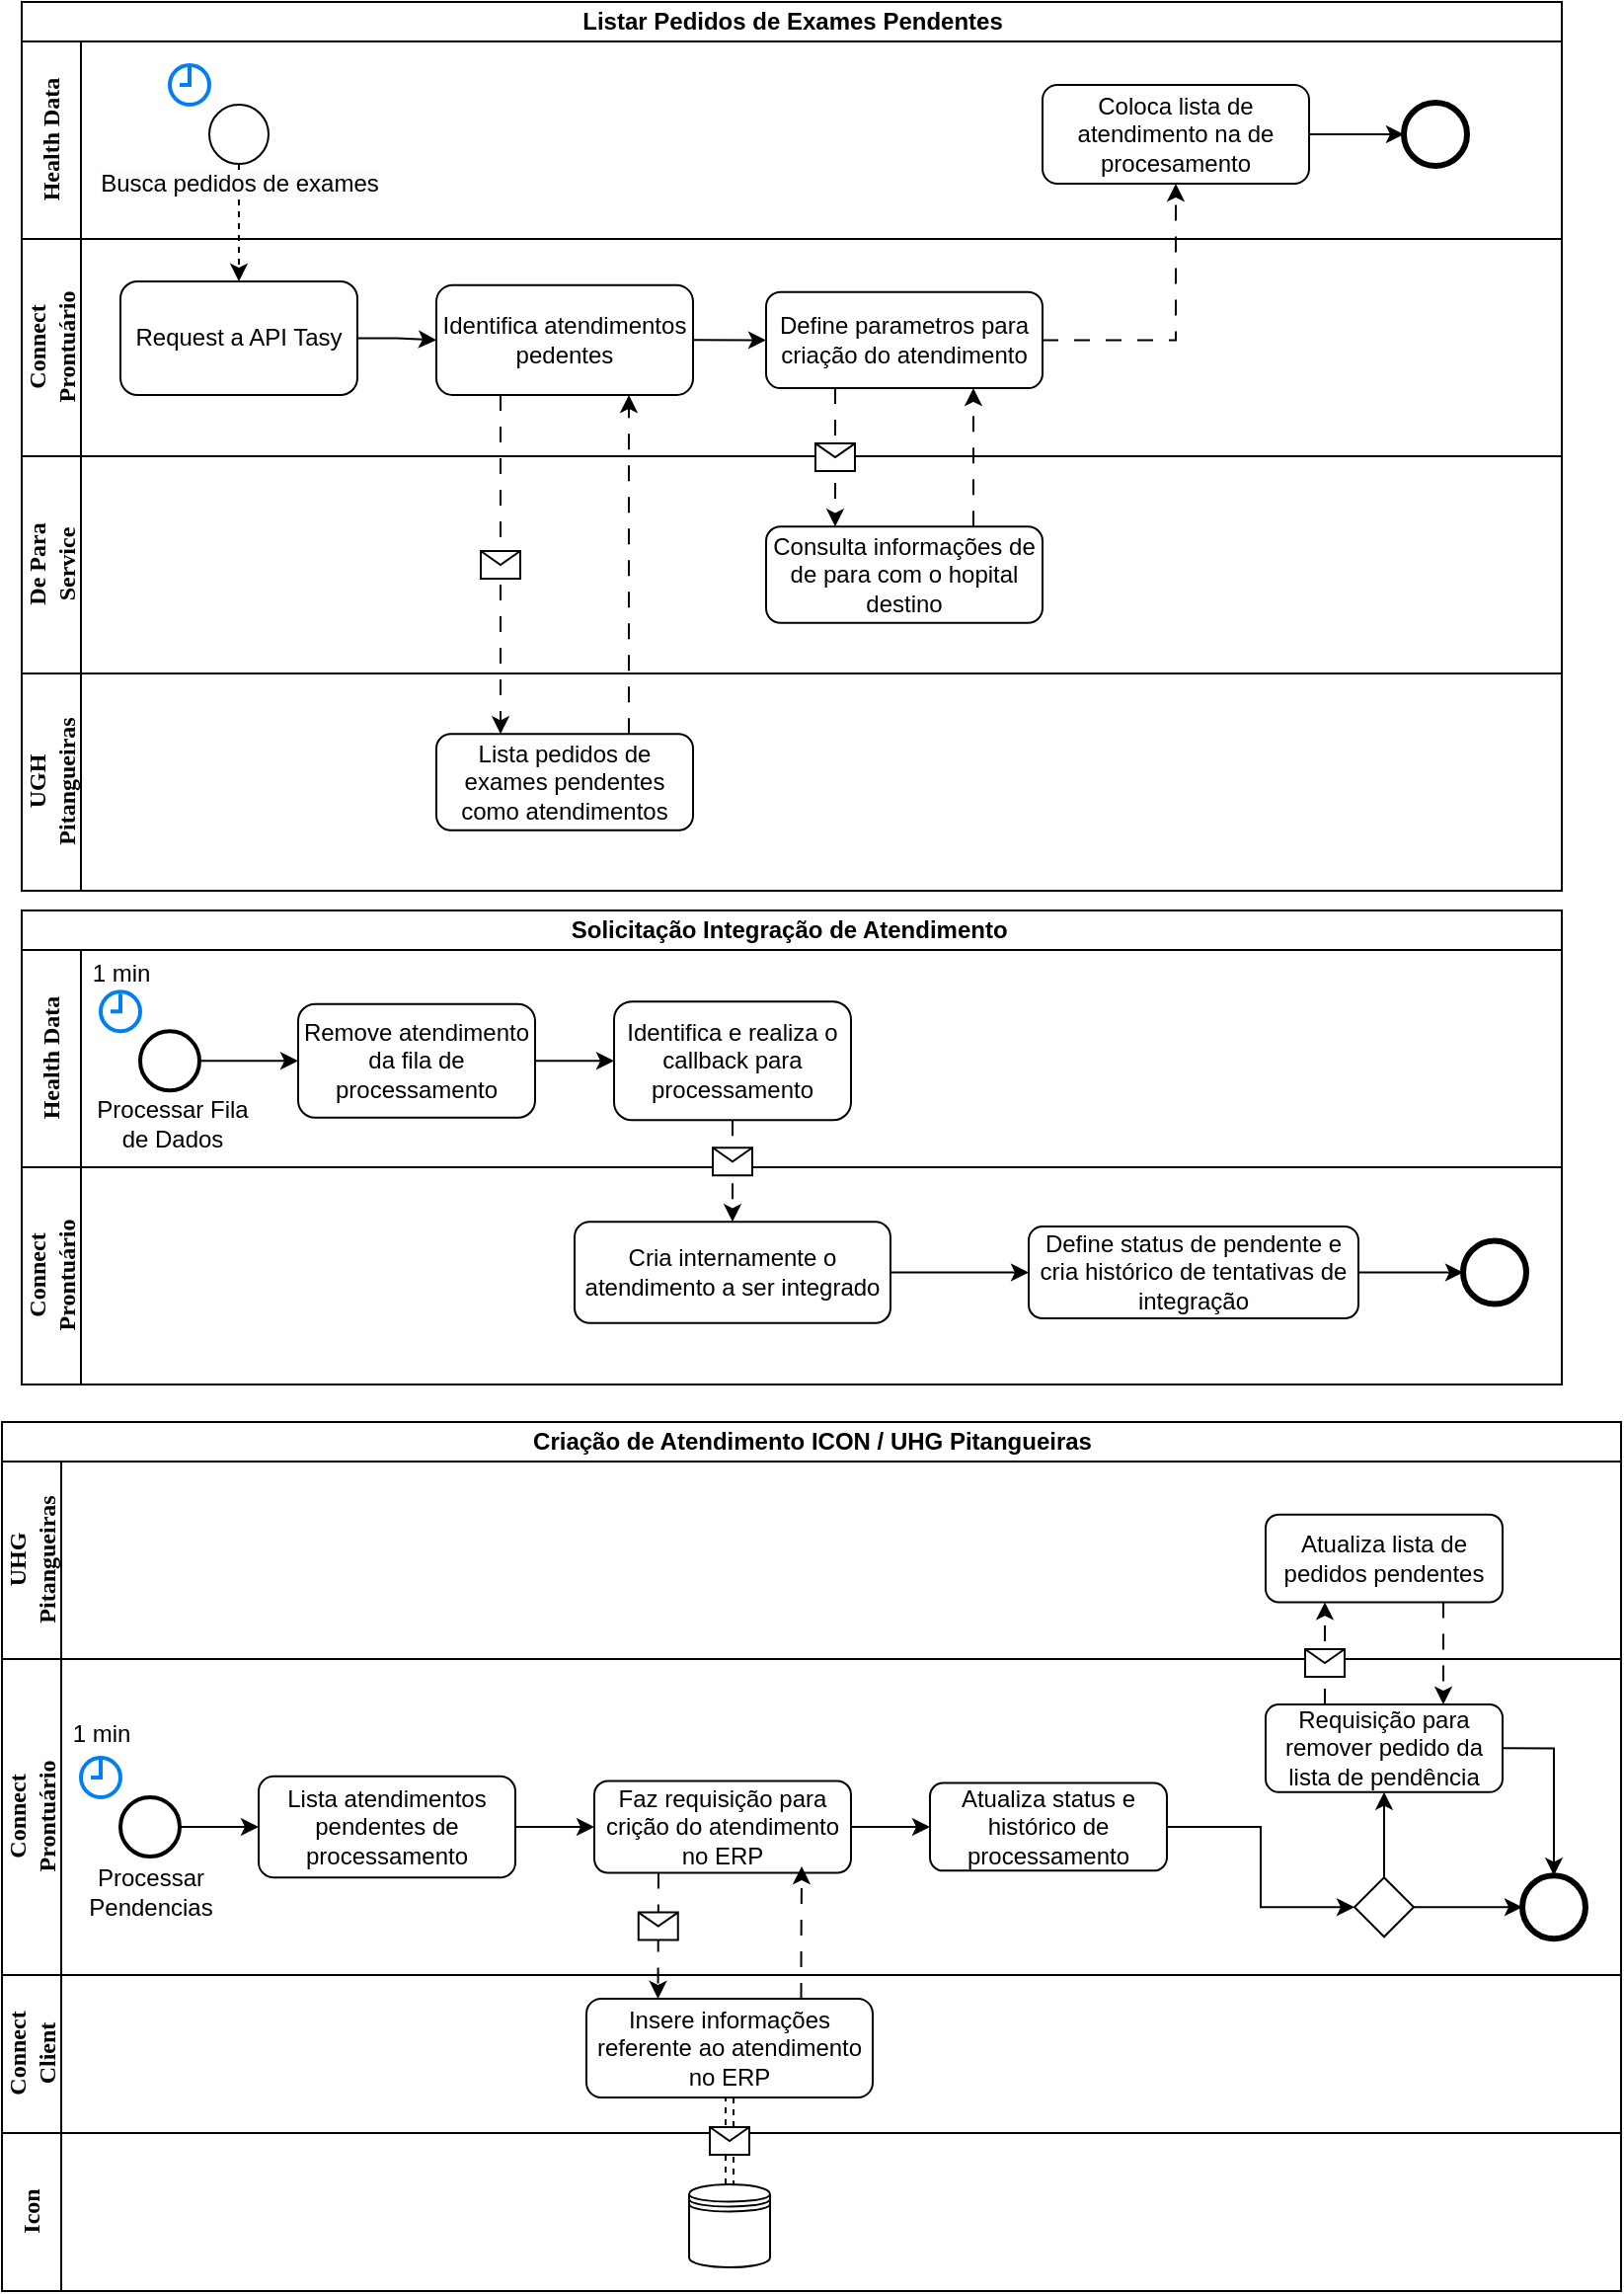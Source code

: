 <mxfile version="24.4.6" type="device">
  <diagram name="Página-1" id="BX6d76dYZdw0wdfqJl9J">
    <mxGraphModel dx="2261" dy="746" grid="1" gridSize="10" guides="1" tooltips="1" connect="1" arrows="1" fold="1" page="1" pageScale="1" pageWidth="827" pageHeight="1169" math="0" shadow="0">
      <root>
        <mxCell id="0" />
        <mxCell id="1" parent="0" />
        <mxCell id="quNOm9dfwq83-V2h1Am7-1" value="Listar Pedidos de Exames Pendentes" style="swimlane;childLayout=stackLayout;resizeParent=1;resizeParentMax=0;horizontal=1;startSize=20;horizontalStack=0;html=1;" vertex="1" parent="1">
          <mxGeometry x="-810" y="10" width="780" height="450" as="geometry" />
        </mxCell>
        <mxCell id="quNOm9dfwq83-V2h1Am7-2" value="Health Data" style="swimlane;startSize=30;horizontal=0;glass=0;rounded=0;html=1;spacingTop=0;spacing=2;fontFamily=Verdana;" vertex="1" parent="quNOm9dfwq83-V2h1Am7-1">
          <mxGeometry y="20" width="780" height="100" as="geometry">
            <mxRectangle y="20" width="760" height="30" as="alternateBounds" />
          </mxGeometry>
        </mxCell>
        <mxCell id="quNOm9dfwq83-V2h1Am7-5" value="" style="html=1;verticalLabelPosition=bottom;align=center;labelBackgroundColor=#ffffff;verticalAlign=top;strokeWidth=2;strokeColor=#0080F0;shadow=0;dashed=0;shape=mxgraph.ios7.icons.clock;" vertex="1" parent="quNOm9dfwq83-V2h1Am7-2">
          <mxGeometry x="75" y="12" width="20" height="20" as="geometry" />
        </mxCell>
        <mxCell id="quNOm9dfwq83-V2h1Am7-6" value="" style="strokeWidth=1;html=1;shape=mxgraph.flowchart.start_2;whiteSpace=wrap;" vertex="1" parent="quNOm9dfwq83-V2h1Am7-2">
          <mxGeometry x="95" y="32" width="30" height="30" as="geometry" />
        </mxCell>
        <mxCell id="quNOm9dfwq83-V2h1Am7-14" value="Coloca lista de atendimento na de procesamento" style="rounded=1;whiteSpace=wrap;html=1;" vertex="1" parent="quNOm9dfwq83-V2h1Am7-2">
          <mxGeometry x="517" y="22" width="135" height="50" as="geometry" />
        </mxCell>
        <mxCell id="quNOm9dfwq83-V2h1Am7-72" value="" style="points=[[0.145,0.145,0],[0.5,0,0],[0.855,0.145,0],[1,0.5,0],[0.855,0.855,0],[0.5,1,0],[0.145,0.855,0],[0,0.5,0]];shape=mxgraph.bpmn.event;html=1;verticalLabelPosition=bottom;labelBackgroundColor=#ffffff;verticalAlign=top;align=center;perimeter=ellipsePerimeter;outlineConnect=0;aspect=fixed;outline=end;symbol=terminate2;strokeWidth=1;" vertex="1" parent="quNOm9dfwq83-V2h1Am7-2">
          <mxGeometry x="700" y="31" width="32" height="32" as="geometry" />
        </mxCell>
        <mxCell id="quNOm9dfwq83-V2h1Am7-74" style="edgeStyle=orthogonalEdgeStyle;rounded=0;orthogonalLoop=1;jettySize=auto;html=1;exitX=1;exitY=0.5;exitDx=0;exitDy=0;entryX=0;entryY=0.5;entryDx=0;entryDy=0;entryPerimeter=0;" edge="1" parent="quNOm9dfwq83-V2h1Am7-2" source="quNOm9dfwq83-V2h1Am7-14" target="quNOm9dfwq83-V2h1Am7-72">
          <mxGeometry relative="1" as="geometry" />
        </mxCell>
        <mxCell id="quNOm9dfwq83-V2h1Am7-3" value="Connect&lt;br&gt;Prontuário" style="swimlane;startSize=30;horizontal=0;html=1;spacingTop=0;spacing=2;fontFamily=Verdana;" vertex="1" parent="quNOm9dfwq83-V2h1Am7-1">
          <mxGeometry y="120" width="780" height="110" as="geometry">
            <mxRectangle y="140" width="760" height="30" as="alternateBounds" />
          </mxGeometry>
        </mxCell>
        <mxCell id="quNOm9dfwq83-V2h1Am7-37" style="edgeStyle=orthogonalEdgeStyle;rounded=0;orthogonalLoop=1;jettySize=auto;html=1;exitX=1;exitY=0.5;exitDx=0;exitDy=0;entryX=0;entryY=0.5;entryDx=0;entryDy=0;" edge="1" parent="quNOm9dfwq83-V2h1Am7-3" source="quNOm9dfwq83-V2h1Am7-10" target="quNOm9dfwq83-V2h1Am7-12">
          <mxGeometry relative="1" as="geometry" />
        </mxCell>
        <mxCell id="quNOm9dfwq83-V2h1Am7-10" value="Request a API Tasy" style="rounded=1;whiteSpace=wrap;html=1;" vertex="1" parent="quNOm9dfwq83-V2h1Am7-3">
          <mxGeometry x="50" y="21.5" width="120" height="57.5" as="geometry" />
        </mxCell>
        <mxCell id="quNOm9dfwq83-V2h1Am7-12" value="Identifica atendimentos pedentes" style="rounded=1;whiteSpace=wrap;html=1;" vertex="1" parent="quNOm9dfwq83-V2h1Am7-3">
          <mxGeometry x="210" y="23.37" width="130" height="55.63" as="geometry" />
        </mxCell>
        <mxCell id="quNOm9dfwq83-V2h1Am7-28" value="Define parametros para criação do atendimento" style="rounded=1;whiteSpace=wrap;html=1;" vertex="1" parent="quNOm9dfwq83-V2h1Am7-3">
          <mxGeometry x="377" y="26.82" width="140" height="48.74" as="geometry" />
        </mxCell>
        <mxCell id="quNOm9dfwq83-V2h1Am7-27" value="" style="endArrow=classic;html=1;rounded=0;exitX=1;exitY=0.5;exitDx=0;exitDy=0;entryX=0;entryY=0.5;entryDx=0;entryDy=0;" edge="1" parent="quNOm9dfwq83-V2h1Am7-3" source="quNOm9dfwq83-V2h1Am7-12" target="quNOm9dfwq83-V2h1Am7-28">
          <mxGeometry width="50" height="50" relative="1" as="geometry">
            <mxPoint x="520" y="200" as="sourcePoint" />
            <mxPoint x="400" y="61" as="targetPoint" />
          </mxGeometry>
        </mxCell>
        <mxCell id="quNOm9dfwq83-V2h1Am7-7" value="De Para&lt;div&gt;Service&lt;/div&gt;" style="swimlane;startSize=30;horizontal=0;html=1;spacingTop=0;spacing=2;fontFamily=Verdana;" vertex="1" parent="quNOm9dfwq83-V2h1Am7-1">
          <mxGeometry y="230" width="780" height="110" as="geometry" />
        </mxCell>
        <mxCell id="quNOm9dfwq83-V2h1Am7-34" value="Consulta informações de de para com o hopital destino" style="rounded=1;whiteSpace=wrap;html=1;" vertex="1" parent="quNOm9dfwq83-V2h1Am7-7">
          <mxGeometry x="377" y="35.63" width="140" height="48.74" as="geometry" />
        </mxCell>
        <mxCell id="quNOm9dfwq83-V2h1Am7-29" value="" style="endArrow=classic;html=1;rounded=0;exitX=0.5;exitY=1;exitDx=0;exitDy=0;exitPerimeter=0;entryX=0.5;entryY=0;entryDx=0;entryDy=0;dashed=1;" edge="1" parent="quNOm9dfwq83-V2h1Am7-1" source="quNOm9dfwq83-V2h1Am7-6" target="quNOm9dfwq83-V2h1Am7-10">
          <mxGeometry relative="1" as="geometry">
            <mxPoint x="500" y="310" as="sourcePoint" />
            <mxPoint x="600" y="310" as="targetPoint" />
          </mxGeometry>
        </mxCell>
        <mxCell id="quNOm9dfwq83-V2h1Am7-30" value="&lt;span style=&quot;font-size: 12px; background-color: rgb(251, 251, 251);&quot;&gt;Busca pedidos de exames&lt;/span&gt;" style="edgeLabel;resizable=0;html=1;;align=center;verticalAlign=middle;" connectable="0" vertex="1" parent="quNOm9dfwq83-V2h1Am7-29">
          <mxGeometry relative="1" as="geometry">
            <mxPoint y="-20" as="offset" />
          </mxGeometry>
        </mxCell>
        <mxCell id="quNOm9dfwq83-V2h1Am7-136" value="UGH&lt;br&gt;Pitangueiras" style="swimlane;startSize=30;horizontal=0;html=1;spacingTop=0;spacing=2;fontFamily=Verdana;" vertex="1" parent="quNOm9dfwq83-V2h1Am7-1">
          <mxGeometry y="340" width="780" height="110" as="geometry" />
        </mxCell>
        <mxCell id="quNOm9dfwq83-V2h1Am7-137" value="Lista pedidos de exames pendentes como atendimentos" style="rounded=1;whiteSpace=wrap;html=1;" vertex="1" parent="quNOm9dfwq83-V2h1Am7-136">
          <mxGeometry x="210" y="30.63" width="130" height="48.74" as="geometry" />
        </mxCell>
        <mxCell id="quNOm9dfwq83-V2h1Am7-38" value="" style="endArrow=classic;html=1;rounded=0;exitX=0.25;exitY=1;exitDx=0;exitDy=0;entryX=0.25;entryY=0;entryDx=0;entryDy=0;dashed=1;dashPattern=8 8;" edge="1" parent="quNOm9dfwq83-V2h1Am7-1" source="quNOm9dfwq83-V2h1Am7-28" target="quNOm9dfwq83-V2h1Am7-34">
          <mxGeometry relative="1" as="geometry">
            <mxPoint x="457" y="188" as="sourcePoint" />
            <mxPoint x="457" y="115" as="targetPoint" />
          </mxGeometry>
        </mxCell>
        <mxCell id="quNOm9dfwq83-V2h1Am7-39" value="" style="shape=message;html=1;outlineConnect=0;" vertex="1" parent="quNOm9dfwq83-V2h1Am7-38">
          <mxGeometry width="20" height="14" relative="1" as="geometry">
            <mxPoint x="-10" y="-7" as="offset" />
          </mxGeometry>
        </mxCell>
        <mxCell id="quNOm9dfwq83-V2h1Am7-40" value="" style="endArrow=classic;html=1;rounded=0;exitX=0.75;exitY=0;exitDx=0;exitDy=0;entryX=0.75;entryY=1;entryDx=0;entryDy=0;dashed=1;dashPattern=8 8;" edge="1" parent="quNOm9dfwq83-V2h1Am7-1" source="quNOm9dfwq83-V2h1Am7-34" target="quNOm9dfwq83-V2h1Am7-28">
          <mxGeometry width="50" height="50" relative="1" as="geometry">
            <mxPoint x="520" y="340" as="sourcePoint" />
            <mxPoint x="570" y="290" as="targetPoint" />
          </mxGeometry>
        </mxCell>
        <mxCell id="quNOm9dfwq83-V2h1Am7-43" style="edgeStyle=orthogonalEdgeStyle;rounded=0;orthogonalLoop=1;jettySize=auto;html=1;exitX=1;exitY=0.5;exitDx=0;exitDy=0;entryX=0.5;entryY=1;entryDx=0;entryDy=0;dashed=1;dashPattern=8 8;" edge="1" parent="quNOm9dfwq83-V2h1Am7-1" source="quNOm9dfwq83-V2h1Am7-28" target="quNOm9dfwq83-V2h1Am7-14">
          <mxGeometry relative="1" as="geometry" />
        </mxCell>
        <mxCell id="quNOm9dfwq83-V2h1Am7-138" value="" style="endArrow=classic;html=1;rounded=0;exitX=0.25;exitY=1;exitDx=0;exitDy=0;entryX=0.25;entryY=0;entryDx=0;entryDy=0;dashed=1;dashPattern=8 8;" edge="1" parent="quNOm9dfwq83-V2h1Am7-1" source="quNOm9dfwq83-V2h1Am7-12" target="quNOm9dfwq83-V2h1Am7-137">
          <mxGeometry relative="1" as="geometry">
            <mxPoint x="310" y="390" as="sourcePoint" />
            <mxPoint x="410" y="390" as="targetPoint" />
          </mxGeometry>
        </mxCell>
        <mxCell id="quNOm9dfwq83-V2h1Am7-139" value="" style="shape=message;html=1;outlineConnect=0;" vertex="1" parent="quNOm9dfwq83-V2h1Am7-138">
          <mxGeometry width="20" height="14" relative="1" as="geometry">
            <mxPoint x="-10" y="-7" as="offset" />
          </mxGeometry>
        </mxCell>
        <mxCell id="quNOm9dfwq83-V2h1Am7-140" style="edgeStyle=orthogonalEdgeStyle;rounded=0;orthogonalLoop=1;jettySize=auto;html=1;exitX=0.75;exitY=0;exitDx=0;exitDy=0;entryX=0.75;entryY=1;entryDx=0;entryDy=0;dashed=1;dashPattern=8 8;" edge="1" parent="quNOm9dfwq83-V2h1Am7-1" source="quNOm9dfwq83-V2h1Am7-137" target="quNOm9dfwq83-V2h1Am7-12">
          <mxGeometry relative="1" as="geometry" />
        </mxCell>
        <mxCell id="quNOm9dfwq83-V2h1Am7-44" value="Solicitação Integração de Atendimento&amp;nbsp;" style="swimlane;childLayout=stackLayout;resizeParent=1;resizeParentMax=0;horizontal=1;startSize=20;horizontalStack=0;html=1;" vertex="1" parent="1">
          <mxGeometry x="-810" y="470" width="780" height="240" as="geometry" />
        </mxCell>
        <mxCell id="quNOm9dfwq83-V2h1Am7-45" value="Health Data" style="swimlane;startSize=30;horizontal=0;glass=0;rounded=0;html=1;spacingTop=0;spacing=2;fontFamily=Verdana;" vertex="1" parent="quNOm9dfwq83-V2h1Am7-44">
          <mxGeometry y="20" width="780" height="110" as="geometry">
            <mxRectangle y="20" width="760" height="30" as="alternateBounds" />
          </mxGeometry>
        </mxCell>
        <mxCell id="quNOm9dfwq83-V2h1Am7-46" value="" style="html=1;verticalLabelPosition=bottom;align=center;labelBackgroundColor=#ffffff;verticalAlign=top;strokeWidth=2;strokeColor=#0080F0;shadow=0;dashed=0;shape=mxgraph.ios7.icons.clock;" vertex="1" parent="quNOm9dfwq83-V2h1Am7-45">
          <mxGeometry x="40" y="21.13" width="20" height="20" as="geometry" />
        </mxCell>
        <mxCell id="quNOm9dfwq83-V2h1Am7-67" style="edgeStyle=orthogonalEdgeStyle;rounded=0;orthogonalLoop=1;jettySize=auto;html=1;exitX=1;exitY=0.5;exitDx=0;exitDy=0;exitPerimeter=0;entryX=0;entryY=0.5;entryDx=0;entryDy=0;" edge="1" parent="quNOm9dfwq83-V2h1Am7-45" source="quNOm9dfwq83-V2h1Am7-47" target="quNOm9dfwq83-V2h1Am7-51">
          <mxGeometry relative="1" as="geometry" />
        </mxCell>
        <mxCell id="quNOm9dfwq83-V2h1Am7-47" value="" style="strokeWidth=2;html=1;shape=mxgraph.flowchart.start_2;whiteSpace=wrap;" vertex="1" parent="quNOm9dfwq83-V2h1Am7-45">
          <mxGeometry x="60" y="41.13" width="30" height="30" as="geometry" />
        </mxCell>
        <mxCell id="quNOm9dfwq83-V2h1Am7-63" value="1 min" style="text;html=1;align=center;verticalAlign=middle;resizable=0;points=[];autosize=1;strokeColor=none;fillColor=none;" vertex="1" parent="quNOm9dfwq83-V2h1Am7-45">
          <mxGeometry x="25" y="-2.62" width="50" height="30" as="geometry" />
        </mxCell>
        <mxCell id="quNOm9dfwq83-V2h1Am7-95" style="edgeStyle=orthogonalEdgeStyle;rounded=0;orthogonalLoop=1;jettySize=auto;html=1;exitX=1;exitY=0.5;exitDx=0;exitDy=0;entryX=0;entryY=0.5;entryDx=0;entryDy=0;" edge="1" parent="quNOm9dfwq83-V2h1Am7-45" source="quNOm9dfwq83-V2h1Am7-51" target="quNOm9dfwq83-V2h1Am7-94">
          <mxGeometry relative="1" as="geometry" />
        </mxCell>
        <mxCell id="quNOm9dfwq83-V2h1Am7-51" value="Remove atendimento da fila de processamento" style="rounded=1;whiteSpace=wrap;html=1;" vertex="1" parent="quNOm9dfwq83-V2h1Am7-45">
          <mxGeometry x="140" y="27.38" width="120" height="57.5" as="geometry" />
        </mxCell>
        <mxCell id="quNOm9dfwq83-V2h1Am7-68" value="Processar Fila &lt;br&gt;de Dados" style="text;align=center;verticalAlign=middle;resizable=0;points=[];autosize=1;strokeColor=none;fillColor=none;html=1;" vertex="1" parent="quNOm9dfwq83-V2h1Am7-45">
          <mxGeometry x="26" y="68" width="100" height="40" as="geometry" />
        </mxCell>
        <mxCell id="quNOm9dfwq83-V2h1Am7-94" value="Identifica e realiza o callback para processamento" style="rounded=1;whiteSpace=wrap;html=1;" vertex="1" parent="quNOm9dfwq83-V2h1Am7-45">
          <mxGeometry x="300" y="26.13" width="120" height="60" as="geometry" />
        </mxCell>
        <mxCell id="quNOm9dfwq83-V2h1Am7-49" value="Connect&lt;br&gt;Prontuário" style="swimlane;startSize=30;horizontal=0;html=1;spacingTop=0;spacing=2;fontFamily=Verdana;" vertex="1" parent="quNOm9dfwq83-V2h1Am7-44">
          <mxGeometry y="130" width="780" height="110" as="geometry">
            <mxRectangle y="140" width="760" height="30" as="alternateBounds" />
          </mxGeometry>
        </mxCell>
        <mxCell id="quNOm9dfwq83-V2h1Am7-53" value="Define status de pendente e cria histórico de tentativas de integração" style="rounded=1;whiteSpace=wrap;html=1;" vertex="1" parent="quNOm9dfwq83-V2h1Am7-49">
          <mxGeometry x="510" y="30" width="167" height="46.56" as="geometry" />
        </mxCell>
        <mxCell id="quNOm9dfwq83-V2h1Am7-52" value="Cria internamente o atendimento a ser integrado" style="rounded=1;whiteSpace=wrap;html=1;" vertex="1" parent="quNOm9dfwq83-V2h1Am7-49">
          <mxGeometry x="280" y="27.65" width="160" height="51.26" as="geometry" />
        </mxCell>
        <mxCell id="quNOm9dfwq83-V2h1Am7-54" value="" style="endArrow=classic;html=1;rounded=0;exitX=1;exitY=0.5;exitDx=0;exitDy=0;entryX=0;entryY=0.5;entryDx=0;entryDy=0;" edge="1" parent="quNOm9dfwq83-V2h1Am7-49" source="quNOm9dfwq83-V2h1Am7-52" target="quNOm9dfwq83-V2h1Am7-53">
          <mxGeometry width="50" height="50" relative="1" as="geometry">
            <mxPoint x="520" y="190" as="sourcePoint" />
            <mxPoint x="400" y="51" as="targetPoint" />
          </mxGeometry>
        </mxCell>
        <mxCell id="quNOm9dfwq83-V2h1Am7-75" value="" style="points=[[0.145,0.145,0],[0.5,0,0],[0.855,0.145,0],[1,0.5,0],[0.855,0.855,0],[0.5,1,0],[0.145,0.855,0],[0,0.5,0]];shape=mxgraph.bpmn.event;html=1;verticalLabelPosition=bottom;labelBackgroundColor=#ffffff;verticalAlign=top;align=center;perimeter=ellipsePerimeter;outlineConnect=0;aspect=fixed;outline=end;symbol=terminate2;strokeWidth=1;" vertex="1" parent="quNOm9dfwq83-V2h1Am7-49">
          <mxGeometry x="730" y="37.28" width="32" height="32" as="geometry" />
        </mxCell>
        <mxCell id="quNOm9dfwq83-V2h1Am7-76" style="edgeStyle=orthogonalEdgeStyle;rounded=0;orthogonalLoop=1;jettySize=auto;html=1;exitX=1;exitY=0.5;exitDx=0;exitDy=0;entryX=0;entryY=0.5;entryDx=0;entryDy=0;entryPerimeter=0;" edge="1" parent="quNOm9dfwq83-V2h1Am7-49" source="quNOm9dfwq83-V2h1Am7-53" target="quNOm9dfwq83-V2h1Am7-75">
          <mxGeometry relative="1" as="geometry" />
        </mxCell>
        <mxCell id="quNOm9dfwq83-V2h1Am7-70" value="" style="endArrow=classic;html=1;rounded=0;exitX=0.5;exitY=1;exitDx=0;exitDy=0;entryX=0.5;entryY=0;entryDx=0;entryDy=0;dashed=1;dashPattern=8 8;" edge="1" parent="quNOm9dfwq83-V2h1Am7-44" source="quNOm9dfwq83-V2h1Am7-94" target="quNOm9dfwq83-V2h1Am7-52">
          <mxGeometry relative="1" as="geometry">
            <mxPoint x="630" y="380" as="sourcePoint" />
            <mxPoint x="730" y="380" as="targetPoint" />
          </mxGeometry>
        </mxCell>
        <mxCell id="quNOm9dfwq83-V2h1Am7-71" value="" style="shape=message;html=1;outlineConnect=0;" vertex="1" parent="quNOm9dfwq83-V2h1Am7-70">
          <mxGeometry width="20" height="14" relative="1" as="geometry">
            <mxPoint x="-10" y="-12" as="offset" />
          </mxGeometry>
        </mxCell>
        <mxCell id="quNOm9dfwq83-V2h1Am7-77" value="Criação de Atendimento ICON / UHG Pitangueiras" style="swimlane;childLayout=stackLayout;resizeParent=1;resizeParentMax=0;horizontal=1;startSize=20;horizontalStack=0;html=1;" vertex="1" parent="1">
          <mxGeometry x="-820" y="729" width="820" height="440" as="geometry" />
        </mxCell>
        <mxCell id="quNOm9dfwq83-V2h1Am7-111" value="UHG &lt;br&gt;Pitangueiras" style="swimlane;startSize=30;horizontal=0;html=1;spacingTop=0;spacing=2;fontFamily=Verdana;" vertex="1" parent="quNOm9dfwq83-V2h1Am7-77">
          <mxGeometry y="20" width="820" height="100" as="geometry">
            <mxRectangle y="140" width="760" height="30" as="alternateBounds" />
          </mxGeometry>
        </mxCell>
        <mxCell id="quNOm9dfwq83-V2h1Am7-123" value="Atualiza lista de pedidos pendentes" style="rounded=1;whiteSpace=wrap;html=1;" vertex="1" parent="quNOm9dfwq83-V2h1Am7-111">
          <mxGeometry x="640" y="26.82" width="120" height="44.37" as="geometry" />
        </mxCell>
        <mxCell id="quNOm9dfwq83-V2h1Am7-85" value="Connect&lt;br&gt;Prontuário" style="swimlane;startSize=30;horizontal=0;html=1;spacingTop=0;spacing=2;fontFamily=Verdana;" vertex="1" parent="quNOm9dfwq83-V2h1Am7-77">
          <mxGeometry y="120" width="820" height="160" as="geometry">
            <mxRectangle y="140" width="760" height="30" as="alternateBounds" />
          </mxGeometry>
        </mxCell>
        <mxCell id="quNOm9dfwq83-V2h1Am7-101" style="edgeStyle=orthogonalEdgeStyle;rounded=0;orthogonalLoop=1;jettySize=auto;html=1;exitX=1;exitY=0.5;exitDx=0;exitDy=0;entryX=0;entryY=0.5;entryDx=0;entryDy=0;" edge="1" parent="quNOm9dfwq83-V2h1Am7-85" source="quNOm9dfwq83-V2h1Am7-86" target="quNOm9dfwq83-V2h1Am7-100">
          <mxGeometry relative="1" as="geometry" />
        </mxCell>
        <mxCell id="quNOm9dfwq83-V2h1Am7-86" value="Faz requisição para crição do atendimento no ERP" style="rounded=1;whiteSpace=wrap;html=1;" vertex="1" parent="quNOm9dfwq83-V2h1Am7-85">
          <mxGeometry x="300" y="61.72" width="130" height="46.56" as="geometry" />
        </mxCell>
        <mxCell id="quNOm9dfwq83-V2h1Am7-87" value="Lista atendimentos pendentes de processamento" style="rounded=1;whiteSpace=wrap;html=1;" vertex="1" parent="quNOm9dfwq83-V2h1Am7-85">
          <mxGeometry x="130" y="59.37" width="130" height="51.26" as="geometry" />
        </mxCell>
        <mxCell id="quNOm9dfwq83-V2h1Am7-88" value="" style="endArrow=classic;html=1;rounded=0;exitX=1;exitY=0.5;exitDx=0;exitDy=0;entryX=0;entryY=0.5;entryDx=0;entryDy=0;" edge="1" parent="quNOm9dfwq83-V2h1Am7-85" source="quNOm9dfwq83-V2h1Am7-87" target="quNOm9dfwq83-V2h1Am7-86">
          <mxGeometry width="50" height="50" relative="1" as="geometry">
            <mxPoint x="520" y="225" as="sourcePoint" />
            <mxPoint x="400" y="86" as="targetPoint" />
          </mxGeometry>
        </mxCell>
        <mxCell id="quNOm9dfwq83-V2h1Am7-89" value="" style="points=[[0.145,0.145,0],[0.5,0,0],[0.855,0.145,0],[1,0.5,0],[0.855,0.855,0],[0.5,1,0],[0.145,0.855,0],[0,0.5,0]];shape=mxgraph.bpmn.event;html=1;verticalLabelPosition=bottom;labelBackgroundColor=#ffffff;verticalAlign=top;align=center;perimeter=ellipsePerimeter;outlineConnect=0;aspect=fixed;outline=end;symbol=terminate2;strokeWidth=1;" vertex="1" parent="quNOm9dfwq83-V2h1Am7-85">
          <mxGeometry x="770" y="109.63" width="32" height="32" as="geometry" />
        </mxCell>
        <mxCell id="quNOm9dfwq83-V2h1Am7-93" style="edgeStyle=orthogonalEdgeStyle;rounded=0;orthogonalLoop=1;jettySize=auto;html=1;exitX=1;exitY=0.5;exitDx=0;exitDy=0;exitPerimeter=0;entryX=0;entryY=0.5;entryDx=0;entryDy=0;" edge="1" parent="quNOm9dfwq83-V2h1Am7-85" source="quNOm9dfwq83-V2h1Am7-81" target="quNOm9dfwq83-V2h1Am7-87">
          <mxGeometry relative="1" as="geometry" />
        </mxCell>
        <mxCell id="quNOm9dfwq83-V2h1Am7-81" value="" style="strokeWidth=2;html=1;shape=mxgraph.flowchart.start_2;whiteSpace=wrap;" vertex="1" parent="quNOm9dfwq83-V2h1Am7-85">
          <mxGeometry x="60" y="70" width="30" height="30" as="geometry" />
        </mxCell>
        <mxCell id="quNOm9dfwq83-V2h1Am7-84" value="Processar&lt;br&gt;Pendencias" style="text;align=center;verticalAlign=middle;resizable=0;points=[];autosize=1;strokeColor=none;fillColor=none;html=1;" vertex="1" parent="quNOm9dfwq83-V2h1Am7-85">
          <mxGeometry x="30" y="98" width="90" height="40" as="geometry" />
        </mxCell>
        <mxCell id="quNOm9dfwq83-V2h1Am7-82" value="1 min" style="text;html=1;align=center;verticalAlign=middle;resizable=0;points=[];autosize=1;strokeColor=none;fillColor=none;" vertex="1" parent="quNOm9dfwq83-V2h1Am7-85">
          <mxGeometry x="25" y="23" width="50" height="30" as="geometry" />
        </mxCell>
        <mxCell id="quNOm9dfwq83-V2h1Am7-79" value="" style="html=1;verticalLabelPosition=bottom;align=center;labelBackgroundColor=#ffffff;verticalAlign=top;strokeWidth=2;strokeColor=#0080F0;shadow=0;dashed=0;shape=mxgraph.ios7.icons.clock;" vertex="1" parent="quNOm9dfwq83-V2h1Am7-85">
          <mxGeometry x="40" y="50" width="20" height="20" as="geometry" />
        </mxCell>
        <mxCell id="quNOm9dfwq83-V2h1Am7-109" style="edgeStyle=orthogonalEdgeStyle;rounded=0;orthogonalLoop=1;jettySize=auto;html=1;exitX=1;exitY=0.5;exitDx=0;exitDy=0;entryX=0;entryY=0.5;entryDx=0;entryDy=0;" edge="1" parent="quNOm9dfwq83-V2h1Am7-85" source="quNOm9dfwq83-V2h1Am7-100" target="quNOm9dfwq83-V2h1Am7-108">
          <mxGeometry relative="1" as="geometry">
            <mxPoint x="618" y="84.995" as="sourcePoint" />
          </mxGeometry>
        </mxCell>
        <mxCell id="quNOm9dfwq83-V2h1Am7-100" value="Atualiza status e histórico de processamento" style="rounded=1;whiteSpace=wrap;html=1;" vertex="1" parent="quNOm9dfwq83-V2h1Am7-85">
          <mxGeometry x="470" y="62.81" width="120" height="44.37" as="geometry" />
        </mxCell>
        <mxCell id="quNOm9dfwq83-V2h1Am7-127" style="edgeStyle=orthogonalEdgeStyle;rounded=0;orthogonalLoop=1;jettySize=auto;html=1;exitX=0.5;exitY=0;exitDx=0;exitDy=0;entryX=0.5;entryY=1;entryDx=0;entryDy=0;" edge="1" parent="quNOm9dfwq83-V2h1Am7-85" source="quNOm9dfwq83-V2h1Am7-108" target="quNOm9dfwq83-V2h1Am7-126">
          <mxGeometry relative="1" as="geometry" />
        </mxCell>
        <mxCell id="quNOm9dfwq83-V2h1Am7-108" value="" style="rhombus;whiteSpace=wrap;html=1;rounded=0;fillStyle=auto;fillColor=#FFFFFF;" vertex="1" parent="quNOm9dfwq83-V2h1Am7-85">
          <mxGeometry x="685" y="110.63" width="30" height="30" as="geometry" />
        </mxCell>
        <mxCell id="quNOm9dfwq83-V2h1Am7-110" style="edgeStyle=orthogonalEdgeStyle;rounded=0;orthogonalLoop=1;jettySize=auto;html=1;exitX=1;exitY=0.5;exitDx=0;exitDy=0;entryX=0;entryY=0.5;entryDx=0;entryDy=0;entryPerimeter=0;" edge="1" parent="quNOm9dfwq83-V2h1Am7-85" source="quNOm9dfwq83-V2h1Am7-108" target="quNOm9dfwq83-V2h1Am7-89">
          <mxGeometry relative="1" as="geometry" />
        </mxCell>
        <mxCell id="quNOm9dfwq83-V2h1Am7-126" value="Requisição para remover pedido da lista de pendência" style="rounded=1;whiteSpace=wrap;html=1;" vertex="1" parent="quNOm9dfwq83-V2h1Am7-85">
          <mxGeometry x="640" y="23" width="120" height="44.37" as="geometry" />
        </mxCell>
        <mxCell id="quNOm9dfwq83-V2h1Am7-135" style="edgeStyle=orthogonalEdgeStyle;rounded=0;orthogonalLoop=1;jettySize=auto;html=1;exitX=1;exitY=0.5;exitDx=0;exitDy=0;entryX=0.5;entryY=0;entryDx=0;entryDy=0;entryPerimeter=0;" edge="1" parent="quNOm9dfwq83-V2h1Am7-85" source="quNOm9dfwq83-V2h1Am7-126" target="quNOm9dfwq83-V2h1Am7-89">
          <mxGeometry relative="1" as="geometry" />
        </mxCell>
        <mxCell id="quNOm9dfwq83-V2h1Am7-78" value="Connect&lt;br&gt;Client" style="swimlane;startSize=30;horizontal=0;glass=0;rounded=0;html=1;spacingTop=0;spacing=2;fontFamily=Verdana;" vertex="1" parent="quNOm9dfwq83-V2h1Am7-77">
          <mxGeometry y="280" width="820" height="80" as="geometry">
            <mxRectangle y="20" width="760" height="30" as="alternateBounds" />
          </mxGeometry>
        </mxCell>
        <mxCell id="quNOm9dfwq83-V2h1Am7-96" value="Insere informações referente ao atendimento no ERP" style="rounded=1;whiteSpace=wrap;html=1;" vertex="1" parent="quNOm9dfwq83-V2h1Am7-78">
          <mxGeometry x="296" y="12" width="145" height="50" as="geometry" />
        </mxCell>
        <mxCell id="quNOm9dfwq83-V2h1Am7-102" value="Icon" style="swimlane;startSize=30;horizontal=0;glass=0;rounded=0;html=1;spacingTop=0;spacing=2;fontFamily=Verdana;" vertex="1" parent="quNOm9dfwq83-V2h1Am7-77">
          <mxGeometry y="360" width="820" height="80" as="geometry">
            <mxRectangle y="20" width="760" height="30" as="alternateBounds" />
          </mxGeometry>
        </mxCell>
        <mxCell id="quNOm9dfwq83-V2h1Am7-104" value="" style="shape=datastore;whiteSpace=wrap;html=1;" vertex="1" parent="quNOm9dfwq83-V2h1Am7-102">
          <mxGeometry x="348" y="26" width="41" height="42" as="geometry" />
        </mxCell>
        <mxCell id="quNOm9dfwq83-V2h1Am7-97" value="" style="endArrow=classic;html=1;rounded=0;exitX=0.25;exitY=1;exitDx=0;exitDy=0;entryX=0.25;entryY=0;entryDx=0;entryDy=0;dashed=1;dashPattern=8 8;" edge="1" parent="quNOm9dfwq83-V2h1Am7-77" source="quNOm9dfwq83-V2h1Am7-86" target="quNOm9dfwq83-V2h1Am7-96">
          <mxGeometry relative="1" as="geometry">
            <mxPoint x="430" y="90" as="sourcePoint" />
            <mxPoint x="530" y="90" as="targetPoint" />
          </mxGeometry>
        </mxCell>
        <mxCell id="quNOm9dfwq83-V2h1Am7-98" value="" style="shape=message;html=1;outlineConnect=0;" vertex="1" parent="quNOm9dfwq83-V2h1Am7-97">
          <mxGeometry width="20" height="14" relative="1" as="geometry">
            <mxPoint x="-10" y="-12" as="offset" />
          </mxGeometry>
        </mxCell>
        <mxCell id="quNOm9dfwq83-V2h1Am7-99" style="edgeStyle=orthogonalEdgeStyle;rounded=0;orthogonalLoop=1;jettySize=auto;html=1;exitX=0.75;exitY=0;exitDx=0;exitDy=0;entryX=0.808;entryY=0.93;entryDx=0;entryDy=0;entryPerimeter=0;dashed=1;dashPattern=8 8;" edge="1" parent="quNOm9dfwq83-V2h1Am7-77" source="quNOm9dfwq83-V2h1Am7-96" target="quNOm9dfwq83-V2h1Am7-86">
          <mxGeometry relative="1" as="geometry" />
        </mxCell>
        <mxCell id="quNOm9dfwq83-V2h1Am7-106" value="" style="endArrow=classic;html=1;rounded=0;exitX=0.5;exitY=1;exitDx=0;exitDy=0;entryX=0.5;entryY=0;entryDx=0;entryDy=0;shape=link;dashed=1;" edge="1" parent="quNOm9dfwq83-V2h1Am7-77" source="quNOm9dfwq83-V2h1Am7-96" target="quNOm9dfwq83-V2h1Am7-104">
          <mxGeometry relative="1" as="geometry">
            <mxPoint x="430" y="90" as="sourcePoint" />
            <mxPoint x="530" y="90" as="targetPoint" />
          </mxGeometry>
        </mxCell>
        <mxCell id="quNOm9dfwq83-V2h1Am7-107" value="" style="shape=message;html=1;outlineConnect=0;" vertex="1" parent="quNOm9dfwq83-V2h1Am7-106">
          <mxGeometry width="20" height="14" relative="1" as="geometry">
            <mxPoint x="-10" y="-7" as="offset" />
          </mxGeometry>
        </mxCell>
        <mxCell id="quNOm9dfwq83-V2h1Am7-131" value="" style="endArrow=classic;html=1;rounded=0;exitX=0.25;exitY=0;exitDx=0;exitDy=0;entryX=0.25;entryY=1;entryDx=0;entryDy=0;dashed=1;dashPattern=8 8;" edge="1" parent="quNOm9dfwq83-V2h1Am7-77" source="quNOm9dfwq83-V2h1Am7-126" target="quNOm9dfwq83-V2h1Am7-123">
          <mxGeometry relative="1" as="geometry">
            <mxPoint x="636" y="120" as="sourcePoint" />
            <mxPoint x="736" y="120" as="targetPoint" />
          </mxGeometry>
        </mxCell>
        <mxCell id="quNOm9dfwq83-V2h1Am7-132" value="" style="shape=message;html=1;outlineConnect=0;" vertex="1" parent="quNOm9dfwq83-V2h1Am7-131">
          <mxGeometry width="20" height="14" relative="1" as="geometry">
            <mxPoint x="-10" y="-2" as="offset" />
          </mxGeometry>
        </mxCell>
        <mxCell id="quNOm9dfwq83-V2h1Am7-133" style="edgeStyle=orthogonalEdgeStyle;rounded=0;orthogonalLoop=1;jettySize=auto;html=1;exitX=0.75;exitY=1;exitDx=0;exitDy=0;entryX=0.75;entryY=0;entryDx=0;entryDy=0;dashed=1;dashPattern=8 8;" edge="1" parent="quNOm9dfwq83-V2h1Am7-77" source="quNOm9dfwq83-V2h1Am7-123" target="quNOm9dfwq83-V2h1Am7-126">
          <mxGeometry relative="1" as="geometry" />
        </mxCell>
      </root>
    </mxGraphModel>
  </diagram>
</mxfile>
